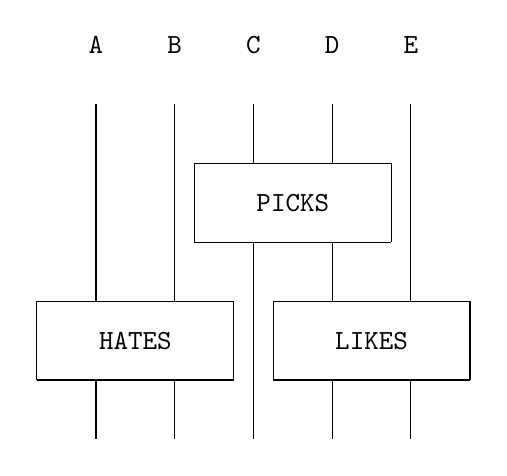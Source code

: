 \begin{tikzpicture}
	\begin{pgfonlayer}{nodelayer}
		\node [style=none] (57) at (1.25, 0.75) {$\texttt{PICKS}$};
		\node [style=none] (58) at (0, 1.25) {};
		\node [style=none] (59) at (0, 0.25) {};
		\node [style=none] (60) at (2.5, 1.25) {};
		\node [style=none] (61) at (2.5, 0.25) {};
		\node [style=none] (62) at (2.25, -1) {$\texttt{LIKES}$};
		\node [style=none] (63) at (1, -0.5) {};
		\node [style=none] (64) at (1, -1.5) {};
		\node [style=none] (65) at (3.5, -0.5) {};
		\node [style=none] (66) at (3.5, -1.5) {};
		\node [style=none] (67) at (1.75, 0.25) {};
		\node [style=none] (68) at (0.75, 0.25) {};
		\node [style=none] (69) at (0.75, -2.25) {};
		\node [style=none] (70) at (1.75, -0.5) {};
		\node [style=none] (71) at (1.75, 1.25) {};
		\node [style=none] (72) at (1.75, 2) {};
		\node [style=none] (73) at (0.75, 2) {};
		\node [style=none] (74) at (0.75, 1.25) {};
		\node [style=none] (75) at (2.75, -0.5) {};
		\node [style=none] (76) at (2.75, 2) {};
		\node [style=none] (77) at (1.75, -1.5) {};
		\node [style=none] (78) at (1.75, -2.25) {};
		\node [style=none] (79) at (2.75, -1.5) {};
		\node [style=none] (80) at (2.75, -2.25) {};
		\node [style=none] (81) at (-0.25, 2) {};
		\node [style=none] (82) at (-0.75, -1) {$\texttt{HATES}$};
		\node [style=none] (83) at (-2, -0.5) {};
		\node [style=none] (84) at (-2, -1.5) {};
		\node [style=none] (85) at (0.5, -0.5) {};
		\node [style=none] (86) at (0.5, -1.5) {};
		\node [style=none] (87) at (-0.25, -1.5) {};
		\node [style=none] (88) at (-1.25, -1.5) {};
		\node [style=none] (89) at (-0.25, -0.5) {};
		\node [style=none] (90) at (-1.25, -0.5) {};
		\node [style=none] (91) at (-1.25, 2) {};
		\node [style=none] (92) at (-1.25, -2.25) {};
		\node [style=none] (93) at (-0.25, -2.25) {};
		\node [style=none] (94) at (-1.25, 2.75) {$\texttt{A}$};
		\node [style=none] (95) at (-0.25, 2.75) {$\texttt{B}$};
		\node [style=none] (96) at (0.75, 2.75) {$\texttt{C}$};
		\node [style=none] (97) at (1.75, 2.75) {$\texttt{D}$};
		\node [style=none] (98) at (2.75, 2.75) {$\texttt{E}$};
	\end{pgfonlayer}
	\begin{pgfonlayer}{edgelayer}
		\draw (58.center) to (60.center);
		\draw (60.center) to (61.center);
		\draw (61.center) to (59.center);
		\draw (59.center) to (58.center);
		\draw (63.center) to (65.center);
		\draw (65.center) to (66.center);
		\draw (66.center) to (64.center);
		\draw (64.center) to (63.center);
		\draw (68.center) to (69.center);
		\draw (67.center) to (70.center);
		\draw (73.center) to (74.center);
		\draw (72.center) to (71.center);
		\draw (76.center) to (75.center);
		\draw (77.center) to (78.center);
		\draw (79.center) to (80.center);
		\draw (83.center) to (85.center);
		\draw (85.center) to (86.center);
		\draw (86.center) to (84.center);
		\draw (84.center) to (83.center);
		\draw (81.center) to (89.center);
		\draw (91.center) to (90.center);
		\draw (88.center) to (92.center);
		\draw (87.center) to (93.center);
	\end{pgfonlayer}
\end{tikzpicture}
